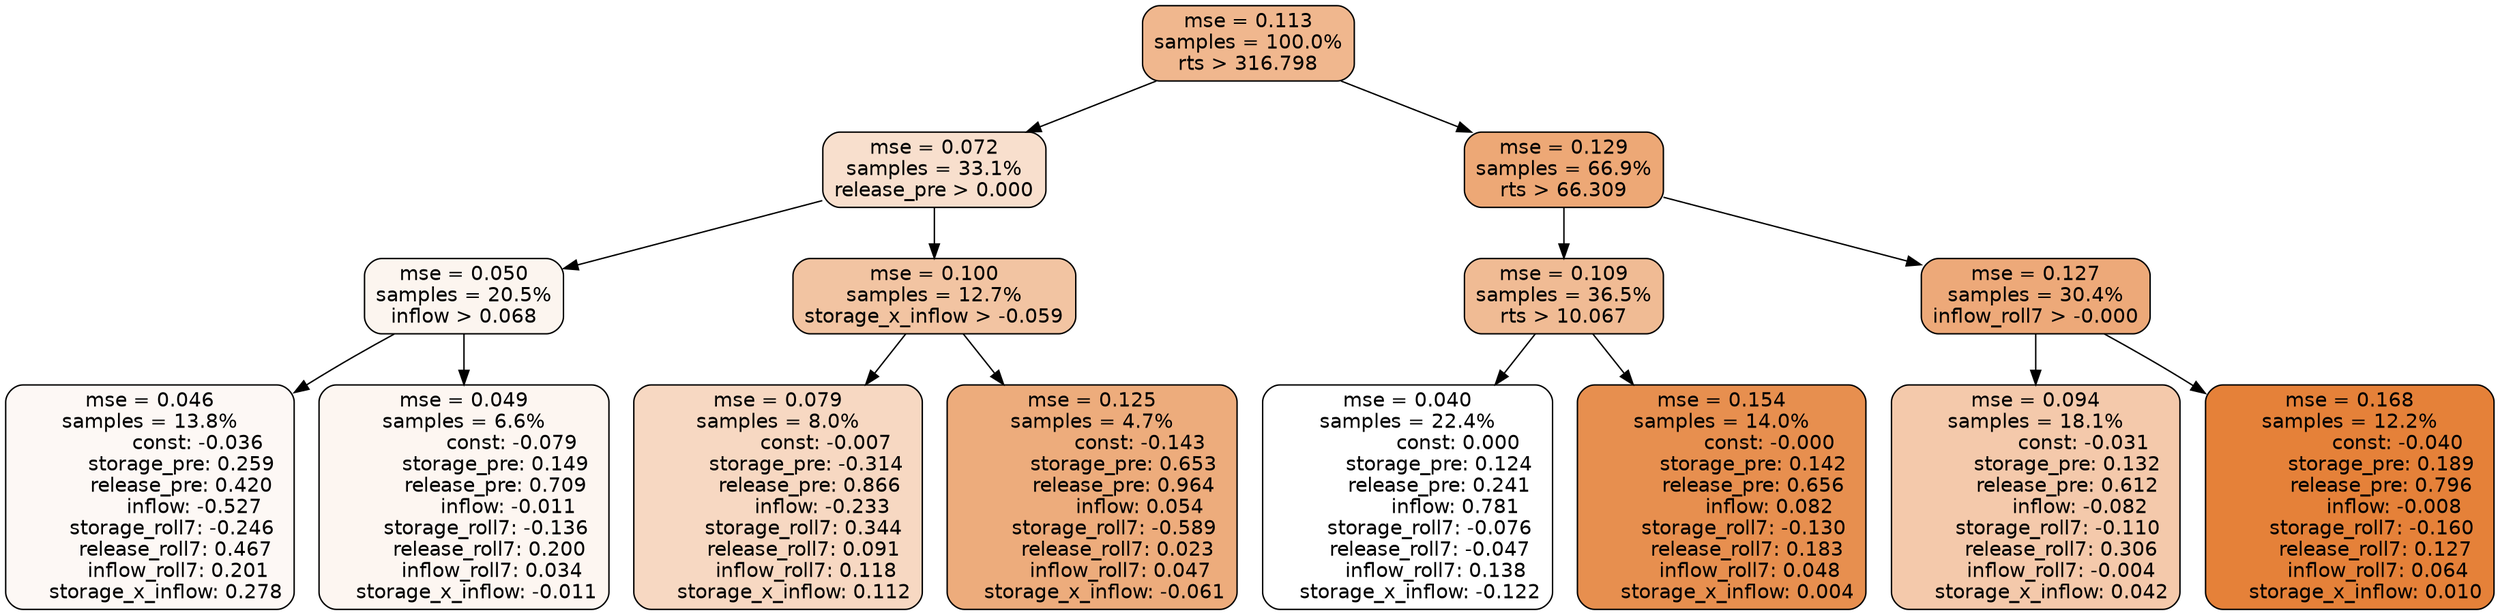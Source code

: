 digraph tree {
node [shape=rectangle, style="filled, rounded", color="black", fontname=helvetica] ;
edge [fontname=helvetica] ;
	"0" [label="mse = 0.113
samples = 100.0%
rts > 316.798", fillcolor="#f0b78e"]
	"8" [label="mse = 0.072
samples = 33.1%
release_pre > 0.000", fillcolor="#f8dfcd"]
	"1" [label="mse = 0.129
samples = 66.9%
rts > 66.309", fillcolor="#eda876"]
	"9" [label="mse = 0.050
samples = 20.5%
inflow > 0.068", fillcolor="#fcf5ef"]
	"12" [label="mse = 0.100
samples = 12.7%
storage_x_inflow > -0.059", fillcolor="#f2c4a2"]
	"2" [label="mse = 0.109
samples = 36.5%
rts > 10.067", fillcolor="#f0bb94"]
	"5" [label="mse = 0.127
samples = 30.4%
inflow_roll7 > -0.000", fillcolor="#eda979"]
	"10" [label="mse = 0.046
samples = 13.8%
               const: -0.036
          storage_pre: 0.259
          release_pre: 0.420
              inflow: -0.527
       storage_roll7: -0.246
        release_roll7: 0.467
         inflow_roll7: 0.201
     storage_x_inflow: 0.278", fillcolor="#fdf8f5"]
	"11" [label="mse = 0.049
samples = 6.6%
               const: -0.079
          storage_pre: 0.149
          release_pre: 0.709
              inflow: -0.011
       storage_roll7: -0.136
        release_roll7: 0.200
         inflow_roll7: 0.034
    storage_x_inflow: -0.011", fillcolor="#fdf6f1"]
	"13" [label="mse = 0.079
samples = 8.0%
               const: -0.007
         storage_pre: -0.314
          release_pre: 0.866
              inflow: -0.233
        storage_roll7: 0.344
        release_roll7: 0.091
         inflow_roll7: 0.118
     storage_x_inflow: 0.112", fillcolor="#f7d8c2"]
	"14" [label="mse = 0.125
samples = 4.7%
               const: -0.143
          storage_pre: 0.653
          release_pre: 0.964
               inflow: 0.054
       storage_roll7: -0.589
        release_roll7: 0.023
         inflow_roll7: 0.047
    storage_x_inflow: -0.061", fillcolor="#edac7c"]
	"3" [label="mse = 0.040
samples = 22.4%
                const: 0.000
          storage_pre: 0.124
          release_pre: 0.241
               inflow: 0.781
       storage_roll7: -0.076
       release_roll7: -0.047
         inflow_roll7: 0.138
    storage_x_inflow: -0.122", fillcolor="#ffffff"]
	"4" [label="mse = 0.154
samples = 14.0%
               const: -0.000
          storage_pre: 0.142
          release_pre: 0.656
               inflow: 0.082
       storage_roll7: -0.130
        release_roll7: 0.183
         inflow_roll7: 0.048
     storage_x_inflow: 0.004", fillcolor="#e78f4f"]
	"6" [label="mse = 0.094
samples = 18.1%
               const: -0.031
          storage_pre: 0.132
          release_pre: 0.612
              inflow: -0.082
       storage_roll7: -0.110
        release_roll7: 0.306
        inflow_roll7: -0.004
     storage_x_inflow: 0.042", fillcolor="#f4c9ab"]
	"7" [label="mse = 0.168
samples = 12.2%
               const: -0.040
          storage_pre: 0.189
          release_pre: 0.796
              inflow: -0.008
       storage_roll7: -0.160
        release_roll7: 0.127
         inflow_roll7: 0.064
     storage_x_inflow: 0.010", fillcolor="#e58139"]

	"0" -> "1"
	"0" -> "8"
	"8" -> "9"
	"8" -> "12"
	"1" -> "2"
	"1" -> "5"
	"9" -> "10"
	"9" -> "11"
	"12" -> "13"
	"12" -> "14"
	"2" -> "3"
	"2" -> "4"
	"5" -> "6"
	"5" -> "7"
}